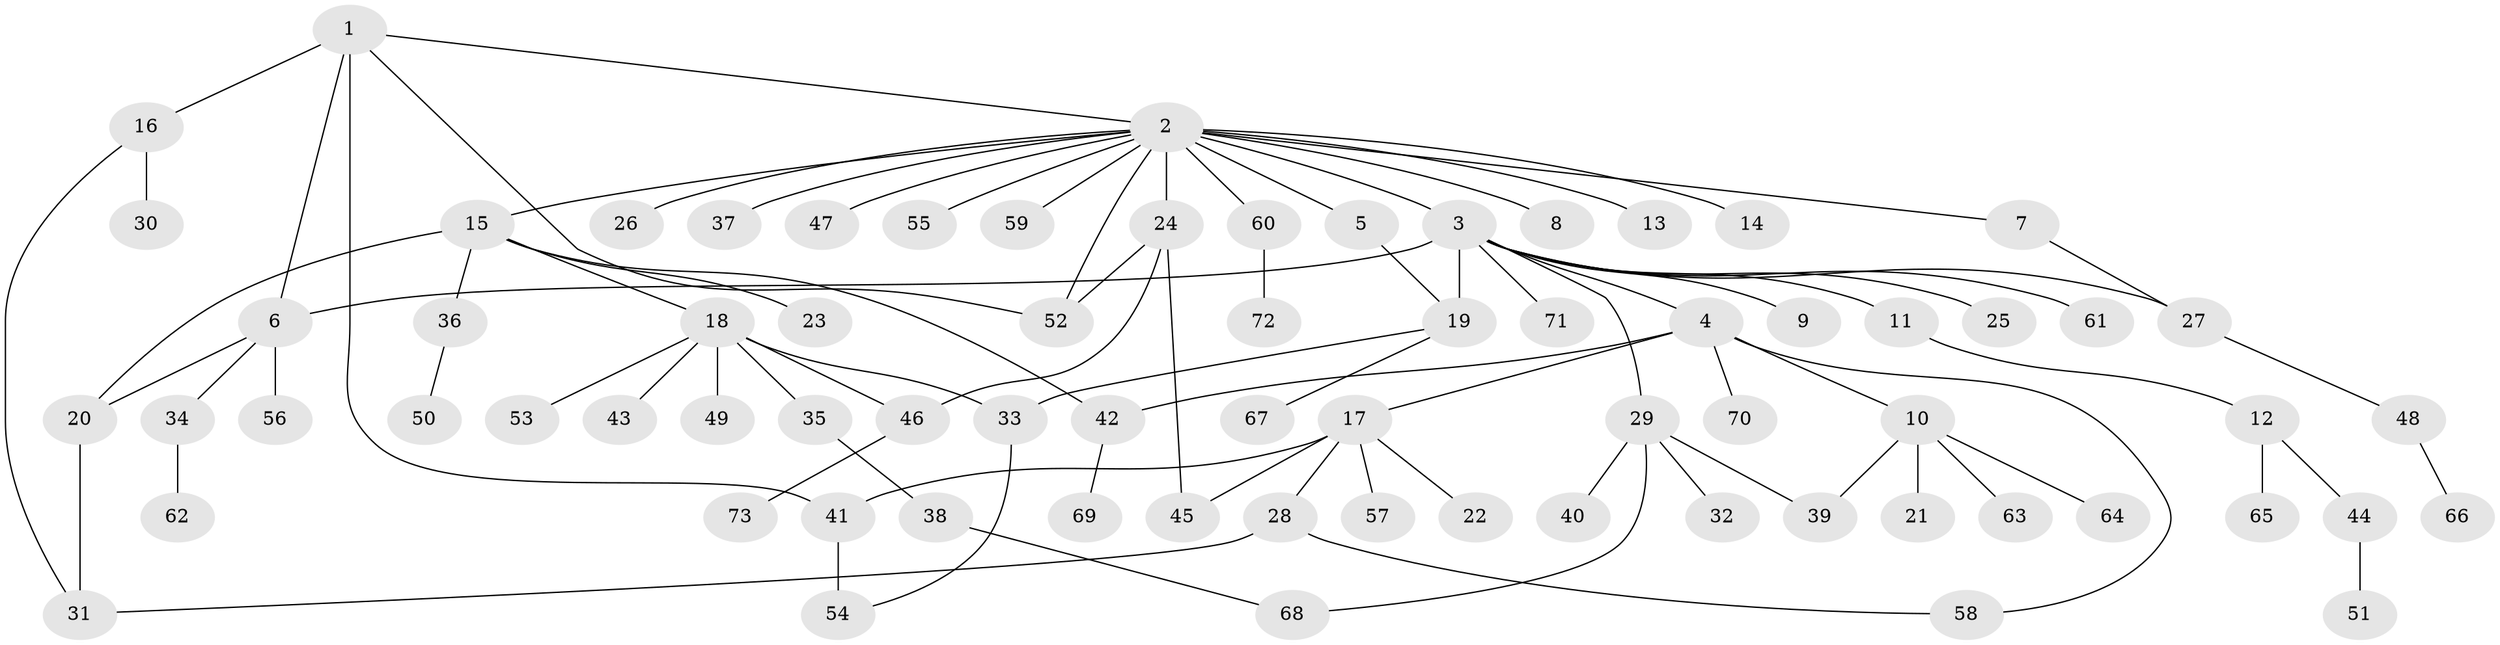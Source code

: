 // original degree distribution, {6: 0.020689655172413793, 19: 0.006896551724137931, 23: 0.006896551724137931, 7: 0.013793103448275862, 3: 0.11724137931034483, 2: 0.15172413793103448, 1: 0.593103448275862, 4: 0.06206896551724138, 8: 0.006896551724137931, 14: 0.006896551724137931, 10: 0.006896551724137931, 5: 0.006896551724137931}
// Generated by graph-tools (version 1.1) at 2025/35/03/09/25 02:35:52]
// undirected, 73 vertices, 89 edges
graph export_dot {
graph [start="1"]
  node [color=gray90,style=filled];
  1;
  2;
  3;
  4;
  5;
  6;
  7;
  8;
  9;
  10;
  11;
  12;
  13;
  14;
  15;
  16;
  17;
  18;
  19;
  20;
  21;
  22;
  23;
  24;
  25;
  26;
  27;
  28;
  29;
  30;
  31;
  32;
  33;
  34;
  35;
  36;
  37;
  38;
  39;
  40;
  41;
  42;
  43;
  44;
  45;
  46;
  47;
  48;
  49;
  50;
  51;
  52;
  53;
  54;
  55;
  56;
  57;
  58;
  59;
  60;
  61;
  62;
  63;
  64;
  65;
  66;
  67;
  68;
  69;
  70;
  71;
  72;
  73;
  1 -- 2 [weight=1.0];
  1 -- 6 [weight=1.0];
  1 -- 16 [weight=1.0];
  1 -- 41 [weight=1.0];
  1 -- 52 [weight=1.0];
  2 -- 3 [weight=1.0];
  2 -- 5 [weight=1.0];
  2 -- 7 [weight=1.0];
  2 -- 8 [weight=1.0];
  2 -- 13 [weight=1.0];
  2 -- 14 [weight=1.0];
  2 -- 15 [weight=1.0];
  2 -- 24 [weight=2.0];
  2 -- 26 [weight=1.0];
  2 -- 37 [weight=1.0];
  2 -- 47 [weight=1.0];
  2 -- 52 [weight=1.0];
  2 -- 55 [weight=1.0];
  2 -- 59 [weight=1.0];
  2 -- 60 [weight=1.0];
  3 -- 4 [weight=1.0];
  3 -- 6 [weight=1.0];
  3 -- 9 [weight=1.0];
  3 -- 11 [weight=1.0];
  3 -- 19 [weight=11.0];
  3 -- 25 [weight=1.0];
  3 -- 27 [weight=1.0];
  3 -- 29 [weight=1.0];
  3 -- 61 [weight=1.0];
  3 -- 71 [weight=1.0];
  4 -- 10 [weight=1.0];
  4 -- 17 [weight=1.0];
  4 -- 42 [weight=1.0];
  4 -- 58 [weight=1.0];
  4 -- 70 [weight=1.0];
  5 -- 19 [weight=1.0];
  6 -- 20 [weight=1.0];
  6 -- 34 [weight=1.0];
  6 -- 56 [weight=1.0];
  7 -- 27 [weight=1.0];
  10 -- 21 [weight=1.0];
  10 -- 39 [weight=1.0];
  10 -- 63 [weight=1.0];
  10 -- 64 [weight=1.0];
  11 -- 12 [weight=1.0];
  12 -- 44 [weight=1.0];
  12 -- 65 [weight=1.0];
  15 -- 18 [weight=1.0];
  15 -- 20 [weight=1.0];
  15 -- 23 [weight=2.0];
  15 -- 36 [weight=1.0];
  15 -- 42 [weight=1.0];
  16 -- 30 [weight=1.0];
  16 -- 31 [weight=1.0];
  17 -- 22 [weight=1.0];
  17 -- 28 [weight=8.0];
  17 -- 41 [weight=1.0];
  17 -- 45 [weight=1.0];
  17 -- 57 [weight=1.0];
  18 -- 33 [weight=1.0];
  18 -- 35 [weight=1.0];
  18 -- 43 [weight=1.0];
  18 -- 46 [weight=1.0];
  18 -- 49 [weight=3.0];
  18 -- 53 [weight=1.0];
  19 -- 33 [weight=1.0];
  19 -- 67 [weight=1.0];
  20 -- 31 [weight=1.0];
  24 -- 45 [weight=1.0];
  24 -- 46 [weight=1.0];
  24 -- 52 [weight=1.0];
  27 -- 48 [weight=1.0];
  28 -- 31 [weight=1.0];
  28 -- 58 [weight=1.0];
  29 -- 32 [weight=1.0];
  29 -- 39 [weight=1.0];
  29 -- 40 [weight=1.0];
  29 -- 68 [weight=1.0];
  33 -- 54 [weight=1.0];
  34 -- 62 [weight=1.0];
  35 -- 38 [weight=1.0];
  36 -- 50 [weight=1.0];
  38 -- 68 [weight=1.0];
  41 -- 54 [weight=2.0];
  42 -- 69 [weight=1.0];
  44 -- 51 [weight=1.0];
  46 -- 73 [weight=1.0];
  48 -- 66 [weight=1.0];
  60 -- 72 [weight=1.0];
}
